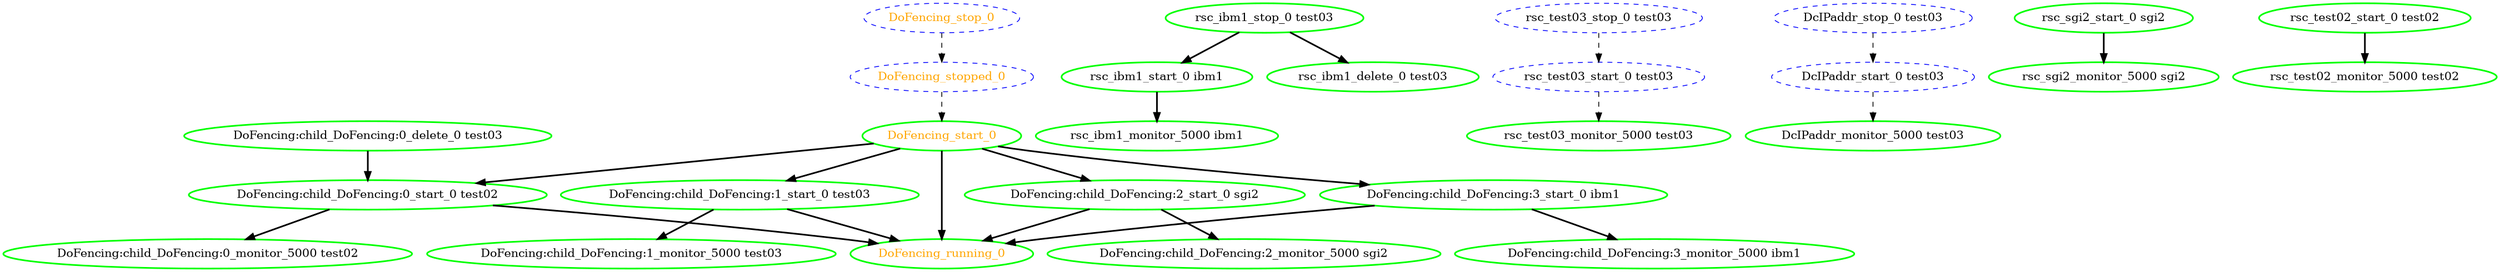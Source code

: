 digraph "g" {
	size = "30,30"
"DoFencing:child_DoFencing:0_delete_0 test03" [ style=bold color="green" fontcolor="black" ]
"rsc_ibm1_monitor_5000 ibm1" [ style=bold color="green" fontcolor="black" ]
"rsc_test03_monitor_5000 test03" [ style=bold color="green" fontcolor="black" ]
"DcIPaddr_monitor_5000 test03" [ style=bold color="green" fontcolor="black" ]
"DoFencing:child_DoFencing:1_start_0 test03" [ style=bold color="green" fontcolor="black" ]
"DoFencing:child_DoFencing:0_start_0 test02" [ style=bold color="green" fontcolor="black" ]
"DcIPaddr_stop_0 test03" [ style="dashed" color="blue" fontcolor="black" ]
"DcIPaddr_start_0 test03" [ style="dashed" color="blue" fontcolor="black" ]
"rsc_sgi2_start_0 sgi2" [ style=bold color="green" fontcolor="black" ]
"rsc_sgi2_monitor_5000 sgi2" [ style=bold color="green" fontcolor="black" ]
"rsc_ibm1_stop_0 test03" [ style=bold color="green" fontcolor="black" ]
"rsc_ibm1_start_0 ibm1" [ style=bold color="green" fontcolor="black" ]
"rsc_ibm1_delete_0 test03" [ style=bold color="green" fontcolor="black" ]
"rsc_test02_start_0 test02" [ style=bold color="green" fontcolor="black" ]
"rsc_test02_monitor_5000 test02" [ style=bold color="green" fontcolor="black" ]
"rsc_test03_stop_0 test03" [ style="dashed" color="blue" fontcolor="black" ]
"rsc_test03_start_0 test03" [ style="dashed" color="blue" fontcolor="black" ]
"DoFencing:child_DoFencing:0_monitor_5000 test02" [ style=bold color="green" fontcolor="black" ]
"DoFencing:child_DoFencing:1_monitor_5000 test03" [ style=bold color="green" fontcolor="black" ]
"DoFencing:child_DoFencing:2_start_0 sgi2" [ style=bold color="green" fontcolor="black" ]
"DoFencing:child_DoFencing:2_monitor_5000 sgi2" [ style=bold color="green" fontcolor="black" ]
"DoFencing:child_DoFencing:3_start_0 ibm1" [ style=bold color="green" fontcolor="black" ]
"DoFencing:child_DoFencing:3_monitor_5000 ibm1" [ style=bold color="green" fontcolor="black" ]
"DoFencing_start_0" [ style=bold color="green" fontcolor="orange" ]
"DoFencing_running_0" [ style=bold color="green" fontcolor="orange" ]
"DoFencing_stop_0" [ style="dashed" color="blue" fontcolor="orange" ]
"DoFencing_stopped_0" [ style="dashed" color="blue" fontcolor="orange" ]
"rsc_ibm1_start_0 ibm1" -> "rsc_ibm1_monitor_5000 ibm1" [ style = bold]
"rsc_test03_start_0 test03" -> "rsc_test03_monitor_5000 test03" [ style = dashed]
"DcIPaddr_start_0 test03" -> "DcIPaddr_monitor_5000 test03" [ style = dashed]
"DoFencing_start_0" -> "DoFencing:child_DoFencing:1_start_0 test03" [ style = bold]
"DoFencing:child_DoFencing:0_delete_0 test03" -> "DoFencing:child_DoFencing:0_start_0 test02" [ style = bold]
"DoFencing_start_0" -> "DoFencing:child_DoFencing:0_start_0 test02" [ style = bold]
"DcIPaddr_stop_0 test03" -> "DcIPaddr_start_0 test03" [ style = dashed]
"rsc_sgi2_start_0 sgi2" -> "rsc_sgi2_monitor_5000 sgi2" [ style = bold]
"rsc_ibm1_stop_0 test03" -> "rsc_ibm1_start_0 ibm1" [ style = bold]
"rsc_ibm1_stop_0 test03" -> "rsc_ibm1_delete_0 test03" [ style = bold]
"rsc_test02_start_0 test02" -> "rsc_test02_monitor_5000 test02" [ style = bold]
"rsc_test03_stop_0 test03" -> "rsc_test03_start_0 test03" [ style = dashed]
"DoFencing:child_DoFencing:0_start_0 test02" -> "DoFencing:child_DoFencing:0_monitor_5000 test02" [ style = bold]
"DoFencing:child_DoFencing:1_start_0 test03" -> "DoFencing:child_DoFencing:1_monitor_5000 test03" [ style = bold]
"DoFencing_start_0" -> "DoFencing:child_DoFencing:2_start_0 sgi2" [ style = bold]
"DoFencing:child_DoFencing:2_start_0 sgi2" -> "DoFencing:child_DoFencing:2_monitor_5000 sgi2" [ style = bold]
"DoFencing_start_0" -> "DoFencing:child_DoFencing:3_start_0 ibm1" [ style = bold]
"DoFencing:child_DoFencing:3_start_0 ibm1" -> "DoFencing:child_DoFencing:3_monitor_5000 ibm1" [ style = bold]
"DoFencing_stopped_0" -> "DoFencing_start_0" [ style = dashed]
"DoFencing:child_DoFencing:1_start_0 test03" -> "DoFencing_running_0" [ style = bold]
"DoFencing:child_DoFencing:0_start_0 test02" -> "DoFencing_running_0" [ style = bold]
"DoFencing:child_DoFencing:2_start_0 sgi2" -> "DoFencing_running_0" [ style = bold]
"DoFencing:child_DoFencing:3_start_0 ibm1" -> "DoFencing_running_0" [ style = bold]
"DoFencing_start_0" -> "DoFencing_running_0" [ style = bold]
"DoFencing_stop_0" -> "DoFencing_stopped_0" [ style = dashed]
}
